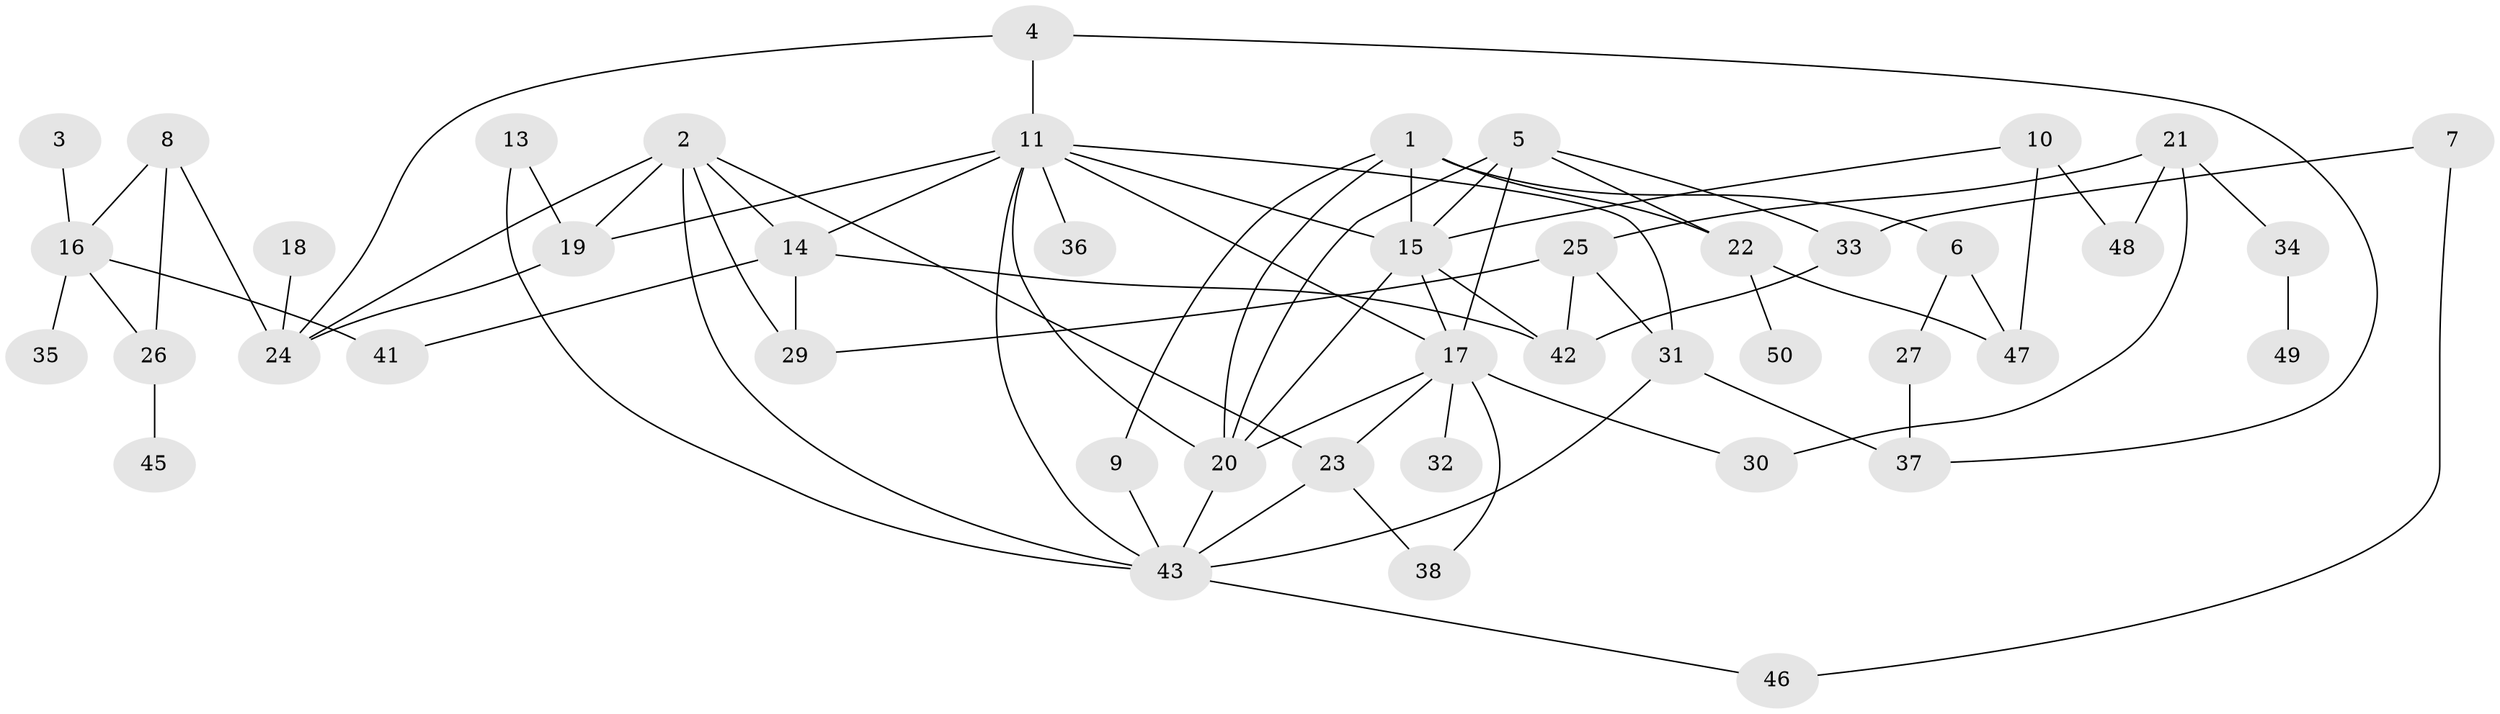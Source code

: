 // original degree distribution, {2: 0.2926829268292683, 3: 0.25609756097560976, 5: 0.08536585365853659, 6: 0.024390243902439025, 0: 0.06097560975609756, 4: 0.10975609756097561, 1: 0.14634146341463414, 8: 0.024390243902439025}
// Generated by graph-tools (version 1.1) at 2025/47/03/04/25 22:47:55]
// undirected, 45 vertices, 76 edges
graph export_dot {
  node [color=gray90,style=filled];
  1;
  2;
  3;
  4;
  5;
  6;
  7;
  8;
  9;
  10;
  11;
  13;
  14;
  15;
  16;
  17;
  18;
  19;
  20;
  21;
  22;
  23;
  24;
  25;
  26;
  27;
  29;
  30;
  31;
  32;
  33;
  34;
  35;
  36;
  37;
  38;
  41;
  42;
  43;
  45;
  46;
  47;
  48;
  49;
  50;
  1 -- 6 [weight=1.0];
  1 -- 9 [weight=1.0];
  1 -- 15 [weight=2.0];
  1 -- 20 [weight=1.0];
  1 -- 22 [weight=1.0];
  2 -- 14 [weight=1.0];
  2 -- 19 [weight=2.0];
  2 -- 23 [weight=2.0];
  2 -- 24 [weight=1.0];
  2 -- 29 [weight=1.0];
  2 -- 43 [weight=1.0];
  3 -- 16 [weight=1.0];
  4 -- 11 [weight=1.0];
  4 -- 24 [weight=1.0];
  4 -- 37 [weight=1.0];
  5 -- 15 [weight=1.0];
  5 -- 17 [weight=1.0];
  5 -- 20 [weight=1.0];
  5 -- 22 [weight=1.0];
  5 -- 33 [weight=1.0];
  6 -- 27 [weight=1.0];
  6 -- 47 [weight=1.0];
  7 -- 33 [weight=1.0];
  7 -- 46 [weight=1.0];
  8 -- 16 [weight=1.0];
  8 -- 24 [weight=1.0];
  8 -- 26 [weight=1.0];
  9 -- 43 [weight=1.0];
  10 -- 15 [weight=1.0];
  10 -- 47 [weight=1.0];
  10 -- 48 [weight=1.0];
  11 -- 14 [weight=1.0];
  11 -- 15 [weight=1.0];
  11 -- 17 [weight=1.0];
  11 -- 19 [weight=1.0];
  11 -- 20 [weight=1.0];
  11 -- 31 [weight=1.0];
  11 -- 36 [weight=1.0];
  11 -- 43 [weight=1.0];
  13 -- 19 [weight=1.0];
  13 -- 43 [weight=1.0];
  14 -- 29 [weight=1.0];
  14 -- 41 [weight=1.0];
  14 -- 42 [weight=1.0];
  15 -- 17 [weight=1.0];
  15 -- 20 [weight=1.0];
  15 -- 42 [weight=1.0];
  16 -- 26 [weight=1.0];
  16 -- 35 [weight=1.0];
  16 -- 41 [weight=1.0];
  17 -- 20 [weight=1.0];
  17 -- 23 [weight=1.0];
  17 -- 30 [weight=1.0];
  17 -- 32 [weight=1.0];
  17 -- 38 [weight=1.0];
  18 -- 24 [weight=1.0];
  19 -- 24 [weight=1.0];
  20 -- 43 [weight=1.0];
  21 -- 25 [weight=1.0];
  21 -- 30 [weight=1.0];
  21 -- 34 [weight=1.0];
  21 -- 48 [weight=1.0];
  22 -- 47 [weight=1.0];
  22 -- 50 [weight=1.0];
  23 -- 38 [weight=1.0];
  23 -- 43 [weight=1.0];
  25 -- 29 [weight=1.0];
  25 -- 31 [weight=1.0];
  25 -- 42 [weight=1.0];
  26 -- 45 [weight=1.0];
  27 -- 37 [weight=1.0];
  31 -- 37 [weight=1.0];
  31 -- 43 [weight=1.0];
  33 -- 42 [weight=1.0];
  34 -- 49 [weight=1.0];
  43 -- 46 [weight=1.0];
}
